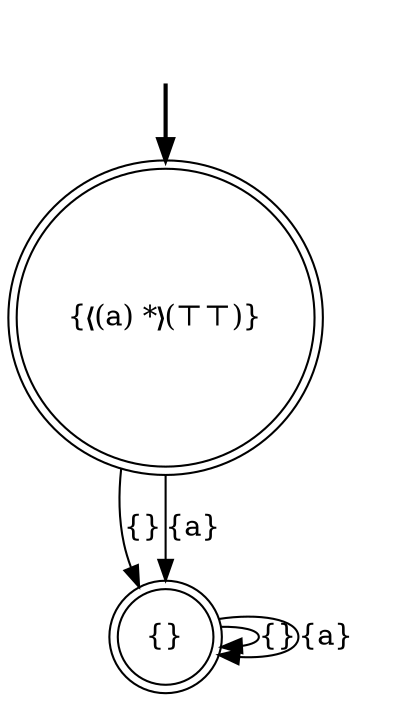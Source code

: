 digraph {
	fake0 [style=invisible]
	"{}" [shape=doublecircle]
	"{❬(a) *❭(⊤⊤)}" [root=true shape=doublecircle]
	fake0 -> "{❬(a) *❭(⊤⊤)}" [style=bold]
	"{}" -> "{}" [label="{}"]
	"{}" -> "{}" [label="{a}"]
	"{❬(a) *❭(⊤⊤)}" -> "{}" [label="{}"]
	"{❬(a) *❭(⊤⊤)}" -> "{}" [label="{a}"]
}
